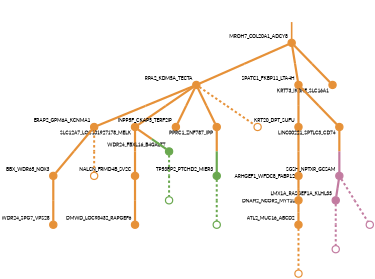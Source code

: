 strict digraph  {
graph[splines=false]; nodesep=0.7; rankdir=TB; ranksep=0.6; forcelabels=true; dpi=600; size=2.5;
0 [color="#c27ba0ff", fillcolor="#c27ba0ff", fixedsize=true, fontname=Lato, fontsize="12pt", height="0.25", label="", penwidth=3, shape=circle, style=filled, xlabel=SGSH_NPTXR_GCSAM];
18 [color="#c27ba0ff", fillcolor="#c27ba0ff", fixedsize=true, fontname=Lato, fontsize="12pt", height="0.25", label="", penwidth=3, shape=circle, style=filled, xlabel=LMX1A_RASGEF1A_KLHL33];
23 [color="#c27ba0ff", fillcolor="#c27ba0ff", fixedsize=true, fontname=Lato, fontsize="12pt", height="0.25", label="", penwidth=3, shape=circle, style=solid, xlabel=""];
1 [color="#e69138ff", fillcolor="#e69138ff", fixedsize=true, fontname=Lato, fontsize="12pt", height="0.25", label="", penwidth=3, shape=circle, style=filled, xlabel=NALCN_FRMD4B_SV2C];
14 [color="#e69138ff", fillcolor="#e69138ff", fixedsize=true, fontname=Lato, fontsize="12pt", height="0.25", label="", penwidth=3, shape=circle, style=filled, xlabel=DMWD_LOC93432_RAPGEF6];
2 [color="#e69138ff", fillcolor="#e69138ff", fixedsize=true, fontname=Lato, fontsize="12pt", height="0.25", label="", penwidth=3, shape=circle, style=filled, xlabel=KRT20_DPT_SUFU];
6 [color="#e69138ff", fillcolor="#e69138ff", fixedsize=true, fontname=Lato, fontsize="12pt", height="0.25", label="", penwidth=3, shape=circle, style=filled, xlabel=ARHGEF1_WFDC8_FABP12];
3 [color="#e69138ff", fillcolor="#e69138ff", fixedsize=true, fontname=Lato, fontsize="12pt", height="0.25", label="", penwidth=3, shape=circle, style=filled, xlabel=MROH7_COL20A1_ADCY8];
4 [color="#e69138ff", fillcolor="#e69138ff", fixedsize=true, fontname=Lato, fontsize="12pt", height="0.25", label="", penwidth=3, shape=circle, style=filled, xlabel=RPA2_KDM5A_TECTA];
10 [color="#e69138ff", fillcolor="#e69138ff", fixedsize=true, fontname=Lato, fontsize="12pt", height="0.25", label="", penwidth=3, shape=circle, style=filled, xlabel=SPATC1_FKBP11_LTA4H];
12 [color="#e69138ff", fillcolor="#e69138ff", fixedsize=true, fontname=Lato, fontsize="12pt", height="0.25", label="", penwidth=3, shape=circle, style=filled, xlabel=KRT73_IKBKE_SLC16A1];
8 [color="#e69138ff", fillcolor="#e69138ff", fixedsize=true, fontname=Lato, fontsize="12pt", height="0.25", label="", penwidth=3, shape=circle, style=filled, xlabel=ERAP2_GPM6A_KCNMA1];
11 [color="#e69138ff", fillcolor="#e69138ff", fixedsize=true, fontname=Lato, fontsize="12pt", height="0.25", label="", penwidth=3, shape=circle, style=filled, xlabel=SLC12A7_LOC101927178_MELK];
15 [color="#e69138ff", fillcolor="#e69138ff", fixedsize=true, fontname=Lato, fontsize="12pt", height="0.25", label="", penwidth=3, shape=circle, style=filled, xlabel=INPP5F_CKAP5_TERF2IP];
16 [color="#e69138ff", fillcolor="#e69138ff", fixedsize=true, fontname=Lato, fontsize="12pt", height="0.25", label="", penwidth=3, shape=circle, style=filled, xlabel=PPRC1_ZNF787_IPP];
25 [color="#e69138ff", fillcolor="#e69138ff", fixedsize=true, fontname=Lato, fontsize="12pt", height="0.25", label="", penwidth=3, shape=circle, style=solid, xlabel=""];
5 [color="#e69138ff", fillcolor="#e69138ff", fixedsize=true, fontname=Lato, fontsize="12pt", height="0.25", label="", penwidth=3, shape=circle, style=filled, xlabel=BBX_WDR65_NOX3];
7 [color="#e69138ff", fillcolor="#e69138ff", fixedsize=true, fontname=Lato, fontsize="12pt", height="0.25", label="", penwidth=3, shape=circle, style=filled, xlabel=WDR24_SPG7_VPS28];
17 [color="#e69138ff", fillcolor="#e69138ff", fixedsize=true, fontname=Lato, fontsize="12pt", height="0.25", label="", penwidth=3, shape=circle, style=filled, xlabel=DNAH2_NCOR2_MYT1L];
26 [color="#e69138ff", fillcolor="#e69138ff", fixedsize=true, fontname=Lato, fontsize="12pt", height="0.25", label="", penwidth=3, shape=circle, style=solid, xlabel=""];
9 [color="#e69138ff", fillcolor="#e69138ff", fixedsize=true, fontname=Lato, fontsize="12pt", height="0.25", label="", penwidth=3, shape=circle, style=filled, xlabel=LINC00221_SPTLC3_CD74];
20 [color="#6aa84fff", fillcolor="#6aa84fff", fixedsize=true, fontname=Lato, fontsize="12pt", height="0.25", label="", penwidth=3, shape=circle, style=filled, xlabel=WDR24_FBXL16_B4GALT7];
13 [color="#6aa84fff", fillcolor="#6aa84fff", fixedsize=true, fontname=Lato, fontsize="12pt", height="0.25", label="", penwidth=3, shape=circle, style=filled, xlabel=TP53BP2_PTCHD2_MIER3];
21 [color="#6aa84fff", fillcolor="#6aa84fff", fixedsize=true, fontname=Lato, fontsize="12pt", height="0.25", label="", penwidth=3, shape=circle, style=solid, xlabel=""];
19 [color="#e69138ff", fillcolor="#e69138ff", fixedsize=true, fontname=Lato, fontsize="12pt", height="0.25", label="", penwidth=3, shape=circle, style=filled, xlabel=ATL2_MUC16_ABCD2];
24 [color="#c27ba0ff", fillcolor="#c27ba0ff", fixedsize=true, fontname=Lato, fontsize="12pt", height="0.25", label="", penwidth=3, shape=circle, style=solid, xlabel=""];
27 [color="#e69138ff", fillcolor="#e69138ff", fixedsize=true, fontname=Lato, fontsize="12pt", height="0.25", label="", penwidth=3, shape=circle, style=solid, xlabel=""];
22 [color="#6aa84fff", fillcolor="#6aa84fff", fixedsize=true, fontname=Lato, fontsize="12pt", height="0.25", label="", penwidth=3, shape=circle, style=solid, xlabel=""];
normal [label="", penwidth=3, style=invis, xlabel=MROH7_COL20A1_ADCY8];
0 -> 18  [arrowsize=0, color="#c27ba0ff;0.5:#c27ba0ff", minlen="1.399999976158142", penwidth="5.5", style=solid];
0 -> 23  [arrowsize=0, color="#c27ba0ff;0.5:#c27ba0ff", minlen="2.0", penwidth=5, style=dashed];
18 -> 24  [arrowsize=0, color="#c27ba0ff;0.5:#c27ba0ff", minlen="2.0", penwidth=5, style=dashed];
1 -> 14  [arrowsize=0, color="#e69138ff;0.5:#e69138ff", minlen="2.0", penwidth="5.5", style=solid];
2 -> 6  [arrowsize=0, color="#e69138ff;0.5:#e69138ff", minlen="2.0", penwidth="5.5", style=solid];
6 -> 17  [arrowsize=0, color="#e69138ff;0.5:#e69138ff", minlen="1.600000023841858", penwidth="5.5", style=solid];
3 -> 4  [arrowsize=0, color="#e69138ff;0.5:#e69138ff", minlen="2.0", penwidth="5.5", style=solid];
3 -> 10  [arrowsize=0, color="#e69138ff;0.5:#e69138ff", minlen="2.0", penwidth="5.5", style=solid];
3 -> 12  [arrowsize=0, color="#e69138ff;0.5:#e69138ff", minlen="2.0", penwidth="5.5", style=solid];
4 -> 8  [arrowsize=0, color="#e69138ff;0.5:#e69138ff", minlen="2.0", penwidth="5.5", style=solid];
4 -> 11  [arrowsize=0, color="#e69138ff;0.5:#e69138ff", minlen="2.0", penwidth="5.5", style=solid];
4 -> 15  [arrowsize=0, color="#e69138ff;0.5:#e69138ff", minlen="2.0", penwidth="5.5", style=solid];
4 -> 16  [arrowsize=0, color="#e69138ff;0.5:#e69138ff", minlen="2.0", penwidth="5.5", style=solid];
4 -> 25  [arrowsize=0, color="#e69138ff;0.5:#e69138ff", minlen="2.0", penwidth=5, style=dashed];
10 -> 2  [arrowsize=0, color="#e69138ff;0.5:#e69138ff", minlen="2.0", penwidth="5.5", style=solid];
10 -> 9  [arrowsize=0, color="#e69138ff;0.5:#e69138ff", minlen="2.0", penwidth="5.5", style=solid];
8 -> 5  [arrowsize=0, color="#e69138ff;0.5:#e69138ff", minlen="2.0", penwidth="5.5", style=solid];
8 -> 26  [arrowsize=0, color="#e69138ff;0.5:#e69138ff", minlen="2.0", penwidth=5, style=dashed];
11 -> 1  [arrowsize=0, color="#e69138ff;0.5:#e69138ff", minlen="2.0", penwidth="5.5", style=solid];
11 -> 20  [arrowsize=0, color="#e69138ff;0.5:#6aa84fff", minlen="1.0", penwidth="5.5", style=solid];
16 -> 13  [arrowsize=0, color="#e69138ff;0.5:#6aa84fff", minlen="2.0", penwidth="5.5", style=solid];
5 -> 7  [arrowsize=0, color="#e69138ff;0.5:#e69138ff", minlen="2.0", penwidth="5.5", style=solid];
17 -> 19  [arrowsize=0, color="#e69138ff;0.5:#e69138ff", minlen="1.0", penwidth="5.5", style=solid];
9 -> 0  [arrowsize=0, color="#e69138ff;0.5:#c27ba0ff", minlen="2.0", penwidth="5.5", style=solid];
20 -> 22  [arrowsize=0, color="#6aa84fff;0.5:#6aa84fff", minlen="2.0", penwidth=5, style=dashed];
13 -> 21  [arrowsize=0, color="#6aa84fff;0.5:#6aa84fff", minlen="2.0", penwidth=5, style=dashed];
19 -> 27  [arrowsize=0, color="#e69138ff;0.5:#e69138ff", minlen="2.0", penwidth=5, style=dashed];
normal -> 3  [arrowsize=0, color="#e69138ff", label="", penwidth=4, style=solid];
}
